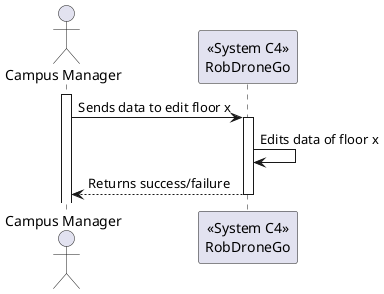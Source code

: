 @startuml

actor "Campus Manager" as CM
participant "<<System C4>>\nRobDroneGo" as RDG

activate CM

CM -> RDG: Sends data to edit floor x
activate RDG
RDG -> RDG: Edits data of floor x
RDG --> CM: Returns success/failure
deactivate RDG


@enduml
